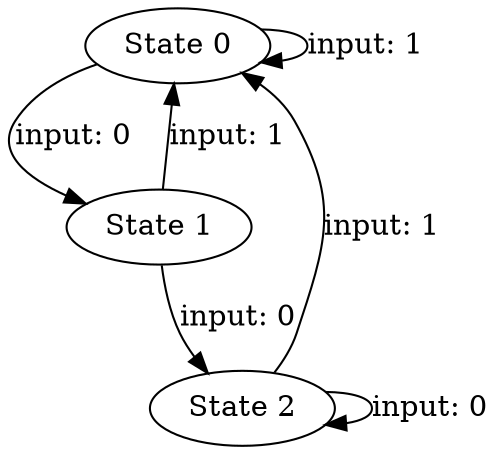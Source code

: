 digraph {
    A[label="State 0"]
    B[label="State 1"]
    C[label="State 2"]

    A->B[label="input: 0"]
    A->A[label="input: 1"]
    B->C[label="input: 0"]
    B->A[label="input: 1"]
    C->A[label="input: 1"]
    C->C[label="input: 0"]
}
